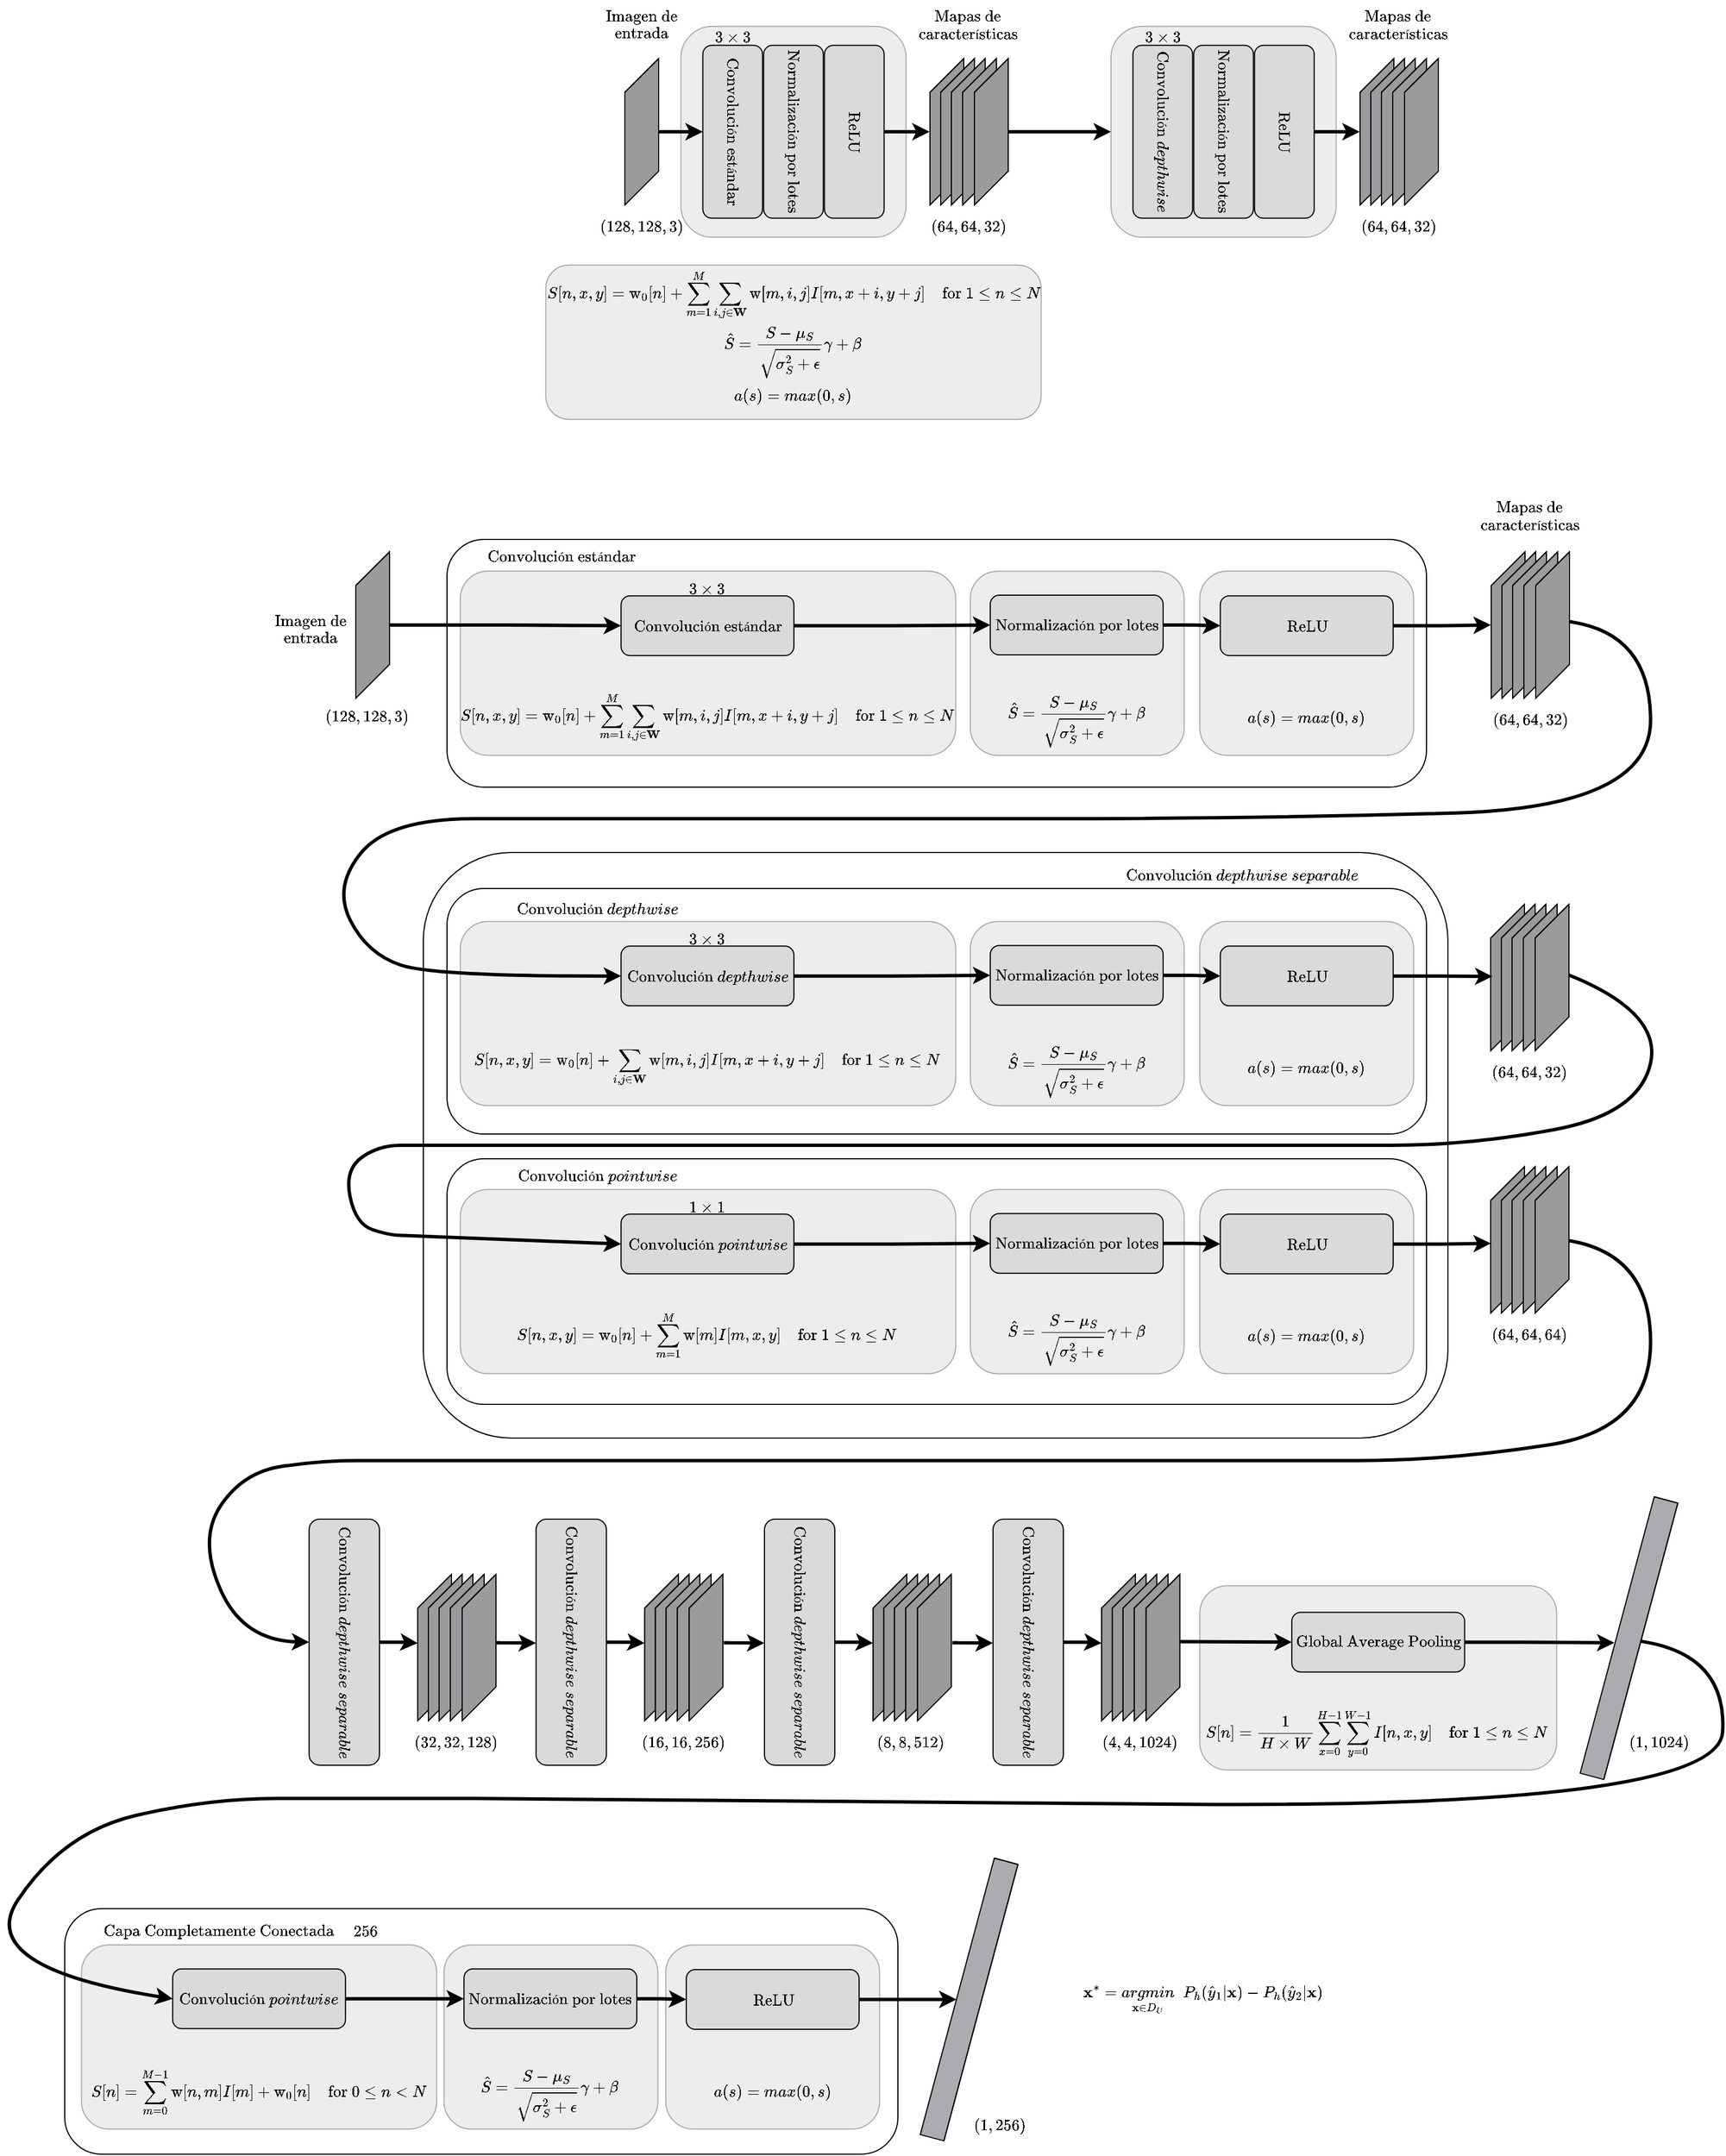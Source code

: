 <mxfile version="24.7.16">
  <diagram name="Page-1" id="cc8wFc7xVqvPqlm56SUc">
    <mxGraphModel dx="2223" dy="775" grid="1" gridSize="10" guides="1" tooltips="1" connect="1" arrows="1" fold="1" page="1" pageScale="1" pageWidth="75" pageHeight="85" background="#ffffff" math="1" shadow="0">
      <root>
        <mxCell id="0" />
        <mxCell id="1" parent="0" />
        <mxCell id="Sv2Zs1Rwxi55iTmSWH8l-7" value="" style="rounded=1;whiteSpace=wrap;html=1;strokeWidth=1;" vertex="1" parent="1">
          <mxGeometry x="-928.5" y="1607.83" width="740" height="218" as="geometry" />
        </mxCell>
        <mxCell id="Sv2Zs1Rwxi55iTmSWH8l-8" value="" style="rounded=1;whiteSpace=wrap;html=1;fillColor=#ededee;rotation=90;strokeColor=#aaacaf;" vertex="1" parent="1">
          <mxGeometry x="-381.5" y="1626.88" width="163.58" height="189.95" as="geometry" />
        </mxCell>
        <mxCell id="WhLpJ12nIqiyyKHeTVtx-1" value="$$p_k = \frac{e^{c_k}}{\sum_k e^{c_k}}$$" style="text;html=1;align=center;verticalAlign=middle;whiteSpace=wrap;rounded=0;" parent="1" vertex="1">
          <mxGeometry x="-512.46" y="1724.82" width="87.62" height="47" as="geometry" />
        </mxCell>
        <mxCell id="WhLpJ12nIqiyyKHeTVtx-2" value="$$\textbf{x}^* = \underset{\textbf{x} \in D_U}{argmin} \hspace{2mm} P_h(\hat{y}_1|\textbf{x}) - P_h(\hat{y}_2|\textbf{x})$$" style="text;html=1;align=center;verticalAlign=middle;whiteSpace=wrap;rounded=0;" parent="1" vertex="1">
          <mxGeometry x="-23.0" y="1668.09" width="210" height="40" as="geometry" />
        </mxCell>
        <mxCell id="Sv2Zs1Rwxi55iTmSWH8l-9" value="" style="rounded=1;whiteSpace=wrap;html=1;fillColor=#ededee;rotation=90;strokeColor=#aaacaf;" vertex="1" parent="1">
          <mxGeometry x="-578.46" y="1626.89" width="163.58" height="189.95" as="geometry" />
        </mxCell>
        <mxCell id="Sv2Zs1Rwxi55iTmSWH8l-10" value="" style="rounded=1;whiteSpace=wrap;html=1;fillColor=#ededee;rotation=90;strokeColor=#aaacaf;" vertex="1" parent="1">
          <mxGeometry x="-837.68" y="1564.09" width="163.58" height="315.52" as="geometry" />
        </mxCell>
        <mxCell id="Sv2Zs1Rwxi55iTmSWH8l-11" style="edgeStyle=orthogonalEdgeStyle;rounded=0;orthogonalLoop=1;jettySize=auto;html=1;entryX=0;entryY=0.5;entryDx=0;entryDy=0;strokeWidth=3;" edge="1" parent="1" source="Sv2Zs1Rwxi55iTmSWH8l-12" target="Sv2Zs1Rwxi55iTmSWH8l-14">
          <mxGeometry relative="1" as="geometry" />
        </mxCell>
        <mxCell id="Sv2Zs1Rwxi55iTmSWH8l-12" value="$$\text{Convolución } \textit{pointwise}$$" style="rounded=1;whiteSpace=wrap;html=1;fillColor=#D9DADB;flipV=0;flipH=0;direction=east;strokeColor=default;rotation=0;" vertex="1" parent="1">
          <mxGeometry x="-832.64" y="1661.41" width="153.5" height="53" as="geometry" />
        </mxCell>
        <mxCell id="Sv2Zs1Rwxi55iTmSWH8l-13" style="edgeStyle=orthogonalEdgeStyle;rounded=0;orthogonalLoop=1;jettySize=auto;html=1;entryX=0;entryY=0.5;entryDx=0;entryDy=0;strokeWidth=3;" edge="1" parent="1" source="Sv2Zs1Rwxi55iTmSWH8l-14" target="Sv2Zs1Rwxi55iTmSWH8l-15">
          <mxGeometry relative="1" as="geometry" />
        </mxCell>
        <mxCell id="Sv2Zs1Rwxi55iTmSWH8l-14" value="$$\text{Normalización por lotes}$$" style="rounded=1;whiteSpace=wrap;html=1;fillColor=#D9DADB;flipV=0;flipH=0;direction=east;strokeColor=default;rotation=0;" vertex="1" parent="1">
          <mxGeometry x="-573.9" y="1661.4" width="153.5" height="53" as="geometry" />
        </mxCell>
        <mxCell id="Sv2Zs1Rwxi55iTmSWH8l-22" value="" style="edgeStyle=orthogonalEdgeStyle;rounded=0;orthogonalLoop=1;jettySize=auto;html=1;strokeWidth=3;" edge="1" parent="1" source="Sv2Zs1Rwxi55iTmSWH8l-15" target="Sv2Zs1Rwxi55iTmSWH8l-21">
          <mxGeometry relative="1" as="geometry" />
        </mxCell>
        <mxCell id="Sv2Zs1Rwxi55iTmSWH8l-15" value="$$\text{ReLU}$$" style="rounded=1;whiteSpace=wrap;html=1;fillColor=#D9DADB;flipV=0;flipH=0;direction=east;strokeColor=default;rotation=0;" vertex="1" parent="1">
          <mxGeometry x="-376.46" y="1662.02" width="153.5" height="53" as="geometry" />
        </mxCell>
        <mxCell id="Sv2Zs1Rwxi55iTmSWH8l-16" value="$$256$$" style="text;html=1;align=center;verticalAlign=middle;whiteSpace=wrap;rounded=0;" vertex="1" parent="1">
          <mxGeometry x="-691.12" y="1612.84" width="60" height="30" as="geometry" />
        </mxCell>
        <mxCell id="Sv2Zs1Rwxi55iTmSWH8l-17" value="$$S[n] = \sum_{m =0}^{M-1} &lt;br&gt;\text{w}[n,m]I[m] + \text{w}_0[n]&amp;nbsp; \hspace{4mm} \text{for } 0\leq n \lt N$$" style="text;html=1;align=center;verticalAlign=middle;whiteSpace=wrap;rounded=0;" vertex="1" parent="1">
          <mxGeometry x="-986" y="1755.88" width="460" height="30" as="geometry" />
        </mxCell>
        <mxCell id="Sv2Zs1Rwxi55iTmSWH8l-18" value="$$\hat{S} = \frac{S - \mu_S}{\sqrt{\sigma_S^2 + \epsilon}}\gamma + \beta$$" style="text;html=1;align=center;verticalAlign=middle;whiteSpace=wrap;rounded=0;" vertex="1" parent="1">
          <mxGeometry x="-551.53" y="1757.9" width="108.75" height="30" as="geometry" />
        </mxCell>
        <mxCell id="Sv2Zs1Rwxi55iTmSWH8l-19" value="$$a(s) = max(0, s)$$" style="text;html=1;align=center;verticalAlign=middle;whiteSpace=wrap;rounded=0;" vertex="1" parent="1">
          <mxGeometry x="-355.33" y="1755.89" width="111.25" height="30" as="geometry" />
        </mxCell>
        <mxCell id="Sv2Zs1Rwxi55iTmSWH8l-20" value="$$\text{Capa Completamente Conectada}$$" style="text;html=1;align=center;verticalAlign=middle;whiteSpace=wrap;rounded=0;" vertex="1" parent="1">
          <mxGeometry x="-900.12" y="1612.84" width="217" height="30" as="geometry" />
        </mxCell>
        <mxCell id="luJMtOE04kHxp6duVjSI-222" value="" style="rounded=1;whiteSpace=wrap;html=1;strokeWidth=1;" parent="1" vertex="1">
          <mxGeometry x="-610" y="670" width="910" height="520" as="geometry" />
        </mxCell>
        <mxCell id="luJMtOE04kHxp6duVjSI-218" value="" style="rounded=1;whiteSpace=wrap;html=1;strokeWidth=1;" parent="1" vertex="1">
          <mxGeometry x="-589" y="942" width="870" height="218" as="geometry" />
        </mxCell>
        <mxCell id="luJMtOE04kHxp6duVjSI-210" value="" style="rounded=1;whiteSpace=wrap;html=1;strokeWidth=1;" parent="1" vertex="1">
          <mxGeometry x="-589" y="702" width="870" height="218" as="geometry" />
        </mxCell>
        <mxCell id="luJMtOE04kHxp6duVjSI-182" value="" style="rounded=1;whiteSpace=wrap;html=1;strokeWidth=1;" parent="1" vertex="1">
          <mxGeometry x="-589" y="391.96" width="870" height="220" as="geometry" />
        </mxCell>
        <mxCell id="luJMtOE04kHxp6duVjSI-184" value="" style="rounded=1;whiteSpace=wrap;html=1;fillColor=#ededee;rotation=90;strokeColor=#aaacaf;" parent="1" vertex="1">
          <mxGeometry x="92.82" y="406.99" width="163.58" height="189.95" as="geometry" />
        </mxCell>
        <mxCell id="luJMtOE04kHxp6duVjSI-183" value="" style="rounded=1;whiteSpace=wrap;html=1;fillColor=#ededee;rotation=90;strokeColor=#aaacaf;" parent="1" vertex="1">
          <mxGeometry x="-111" y="407.02" width="163.58" height="189.95" as="geometry" />
        </mxCell>
        <mxCell id="luJMtOE04kHxp6duVjSI-121" value="" style="rounded=1;whiteSpace=wrap;html=1;fillColor=#ededee;rotation=90;strokeColor=#aaacaf;" parent="1" vertex="1">
          <mxGeometry x="-438.95" y="281.96" width="163.58" height="440" as="geometry" />
        </mxCell>
        <mxCell id="luJMtOE04kHxp6duVjSI-82" value="" style="rounded=1;whiteSpace=wrap;html=1;fillColor=#ededee;rotation=90;strokeColor=#aaacaf;" parent="1" vertex="1">
          <mxGeometry x="-349.78" y="-3.13" width="137.05" height="440" as="geometry" />
        </mxCell>
        <mxCell id="luJMtOE04kHxp6duVjSI-55" value="" style="rounded=1;whiteSpace=wrap;html=1;fillColor=#ededee;rotation=90;strokeColor=#aaacaf;" parent="1" vertex="1">
          <mxGeometry x="-374.93" y="-70" width="187.37" height="200" as="geometry" />
        </mxCell>
        <mxCell id="luJMtOE04kHxp6duVjSI-15" value="" style="edgeStyle=orthogonalEdgeStyle;rounded=0;orthogonalLoop=1;jettySize=auto;html=1;strokeWidth=3;" parent="1" source="luJMtOE04kHxp6duVjSI-3" target="luJMtOE04kHxp6duVjSI-8" edge="1">
          <mxGeometry relative="1" as="geometry" />
        </mxCell>
        <mxCell id="luJMtOE04kHxp6duVjSI-3" value="" style="shape=cube;whiteSpace=wrap;html=1;boundedLbl=1;backgroundOutline=1;darkOpacity=0.05;darkOpacity2=0.1;size=30;flipH=1;fillColor=#AAACAF;" parent="1" vertex="1">
          <mxGeometry x="-431" y="-35" width="30" height="130" as="geometry" />
        </mxCell>
        <mxCell id="luJMtOE04kHxp6duVjSI-8" value="$$\text{Convolución estándar}$$" style="rounded=1;whiteSpace=wrap;html=1;fillColor=#D9DADB;flipV=0;flipH=0;direction=east;strokeColor=default;rotation=90;" parent="1" vertex="1">
          <mxGeometry x="-412" y="3.5" width="153.5" height="53" as="geometry" />
        </mxCell>
        <mxCell id="luJMtOE04kHxp6duVjSI-9" value="&lt;div&gt;$$\text{Imagen de}$$&lt;/div&gt;" style="text;html=1;align=center;verticalAlign=middle;whiteSpace=wrap;rounded=0;" parent="1" vertex="1">
          <mxGeometry x="-446" y="-87" width="60" height="30" as="geometry" />
        </mxCell>
        <mxCell id="luJMtOE04kHxp6duVjSI-10" value="&lt;div&gt;$$\text{entrada}$$&lt;/div&gt;" style="text;html=1;align=center;verticalAlign=middle;whiteSpace=wrap;rounded=0;" parent="1" vertex="1">
          <mxGeometry x="-446" y="-72" width="60" height="30" as="geometry" />
        </mxCell>
        <mxCell id="luJMtOE04kHxp6duVjSI-11" value="$$\text{Normalización por lotes}$$" style="rounded=1;whiteSpace=wrap;html=1;fillColor=#D9DADB;flipV=0;flipH=0;direction=east;strokeColor=default;rotation=90;" parent="1" vertex="1">
          <mxGeometry x="-358" y="3.5" width="153.5" height="53" as="geometry" />
        </mxCell>
        <mxCell id="luJMtOE04kHxp6duVjSI-12" value="$$\text{ReLU}$$" style="rounded=1;whiteSpace=wrap;html=1;fillColor=#D9DADB;flipV=0;flipH=0;direction=east;strokeColor=default;rotation=90;" parent="1" vertex="1">
          <mxGeometry x="-304" y="3.5" width="153.5" height="53" as="geometry" />
        </mxCell>
        <mxCell id="luJMtOE04kHxp6duVjSI-13" value="$$S[n,x,y] = \text{w}_0[n] + \sum_{m = 1}^M \sum_{i,j \in \textbf{W}} &lt;br/&gt;\text{w}[m,i,j]I[m,x+i,y+j] \hspace{4mm} \text{for } 1\leq n \leq N$$" style="text;html=1;align=center;verticalAlign=middle;whiteSpace=wrap;rounded=0;" parent="1" vertex="1">
          <mxGeometry x="-511.25" y="160" width="460" height="30" as="geometry" />
        </mxCell>
        <mxCell id="luJMtOE04kHxp6duVjSI-24" value="" style="shape=cube;whiteSpace=wrap;html=1;boundedLbl=1;backgroundOutline=1;darkOpacity=0.05;darkOpacity2=0.1;size=30;flipH=1;fillColor=#AAACAF;" parent="1" vertex="1">
          <mxGeometry x="-160" y="-35" width="30" height="130" as="geometry" />
        </mxCell>
        <mxCell id="luJMtOE04kHxp6duVjSI-29" style="edgeStyle=orthogonalEdgeStyle;rounded=0;orthogonalLoop=1;jettySize=auto;html=1;entryX=1.011;entryY=0.5;entryDx=0;entryDy=0;entryPerimeter=0;strokeWidth=3;" parent="1" source="luJMtOE04kHxp6duVjSI-12" target="luJMtOE04kHxp6duVjSI-24" edge="1">
          <mxGeometry relative="1" as="geometry" />
        </mxCell>
        <mxCell id="luJMtOE04kHxp6duVjSI-32" value="&lt;div&gt;$$\text{Mapas de}$$&lt;/div&gt;" style="text;html=1;align=center;verticalAlign=middle;whiteSpace=wrap;rounded=0;" parent="1" vertex="1">
          <mxGeometry x="-156" y="-87" width="60" height="30" as="geometry" />
        </mxCell>
        <mxCell id="luJMtOE04kHxp6duVjSI-33" value="&lt;div&gt;$$\text{características}$$&lt;/div&gt;" style="text;html=1;align=center;verticalAlign=middle;whiteSpace=wrap;rounded=0;" parent="1" vertex="1">
          <mxGeometry x="-156" y="-72" width="60" height="30" as="geometry" />
        </mxCell>
        <mxCell id="luJMtOE04kHxp6duVjSI-34" value="$$(128,128,3)$$" style="text;html=1;align=center;verticalAlign=middle;whiteSpace=wrap;rounded=0;" parent="1" vertex="1">
          <mxGeometry x="-446" y="100" width="60" height="30" as="geometry" />
        </mxCell>
        <mxCell id="luJMtOE04kHxp6duVjSI-35" value="$$(64,64,32)$$" style="text;html=1;align=center;verticalAlign=middle;whiteSpace=wrap;rounded=0;" parent="1" vertex="1">
          <mxGeometry x="-156" y="100" width="60" height="30" as="geometry" />
        </mxCell>
        <mxCell id="luJMtOE04kHxp6duVjSI-56" value="$$3 \times 3$$" style="text;html=1;align=center;verticalAlign=middle;whiteSpace=wrap;rounded=0;" parent="1" vertex="1">
          <mxGeometry x="-365.25" y="-69" width="60" height="30" as="geometry" />
        </mxCell>
        <mxCell id="luJMtOE04kHxp6duVjSI-61" value="" style="shape=cube;whiteSpace=wrap;html=1;boundedLbl=1;backgroundOutline=1;darkOpacity=0.05;darkOpacity2=0.1;size=30;flipH=1;fillColor=#AAACAF;" parent="1" vertex="1">
          <mxGeometry x="-150.5" y="-35" width="30" height="130" as="geometry" />
        </mxCell>
        <mxCell id="luJMtOE04kHxp6duVjSI-62" value="" style="shape=cube;whiteSpace=wrap;html=1;boundedLbl=1;backgroundOutline=1;darkOpacity=0.05;darkOpacity2=0.1;size=30;flipH=1;fillColor=#AAACAF;" parent="1" vertex="1">
          <mxGeometry x="-141" y="-35" width="30" height="130" as="geometry" />
        </mxCell>
        <mxCell id="luJMtOE04kHxp6duVjSI-63" value="" style="shape=cube;whiteSpace=wrap;html=1;boundedLbl=1;backgroundOutline=1;darkOpacity=0.05;darkOpacity2=0.1;size=30;flipH=1;fillColor=#AAACAF;" parent="1" vertex="1">
          <mxGeometry x="-131" y="-35" width="30" height="130" as="geometry" />
        </mxCell>
        <mxCell id="luJMtOE04kHxp6duVjSI-81" style="edgeStyle=orthogonalEdgeStyle;rounded=0;orthogonalLoop=1;jettySize=auto;html=1;entryX=0.5;entryY=1;entryDx=0;entryDy=0;strokeWidth=3;" parent="1" source="luJMtOE04kHxp6duVjSI-64" target="luJMtOE04kHxp6duVjSI-67" edge="1">
          <mxGeometry relative="1" as="geometry" />
        </mxCell>
        <mxCell id="luJMtOE04kHxp6duVjSI-64" value="" style="shape=cube;whiteSpace=wrap;html=1;boundedLbl=1;backgroundOutline=1;darkOpacity=0.05;darkOpacity2=0.1;size=30;flipH=1;fillColor=#AAACAF;" parent="1" vertex="1">
          <mxGeometry x="-120.5" y="-35" width="30" height="130" as="geometry" />
        </mxCell>
        <mxCell id="luJMtOE04kHxp6duVjSI-65" value="$$a(s) = max(0, s)$$" style="text;html=1;align=center;verticalAlign=middle;whiteSpace=wrap;rounded=0;" parent="1" vertex="1">
          <mxGeometry x="-336.87" y="250" width="111.25" height="30" as="geometry" />
        </mxCell>
        <mxCell id="luJMtOE04kHxp6duVjSI-66" value="$$\hat{S} = \frac{S - \mu_S}{\sqrt{\sigma_S^2 + \epsilon}}\gamma + \beta$$" style="text;html=1;align=center;verticalAlign=middle;whiteSpace=wrap;rounded=0;" parent="1" vertex="1">
          <mxGeometry x="-335.62" y="210" width="108.75" height="30" as="geometry" />
        </mxCell>
        <mxCell id="luJMtOE04kHxp6duVjSI-67" value="" style="rounded=1;whiteSpace=wrap;html=1;fillColor=#ededee;rotation=90;strokeColor=#aaacaf;" parent="1" vertex="1">
          <mxGeometry x="7.07" y="-70" width="187.37" height="200" as="geometry" />
        </mxCell>
        <mxCell id="luJMtOE04kHxp6duVjSI-68" value="$$\text{Convolución } \textit{depthwise}$$" style="rounded=1;whiteSpace=wrap;html=1;fillColor=#D9DADB;flipV=0;flipH=0;direction=east;strokeColor=default;rotation=90;" parent="1" vertex="1">
          <mxGeometry x="-30" y="3.5" width="153.5" height="53" as="geometry" />
        </mxCell>
        <mxCell id="luJMtOE04kHxp6duVjSI-69" value="$$\text{Normalización por lotes}$$" style="rounded=1;whiteSpace=wrap;html=1;fillColor=#D9DADB;flipV=0;flipH=0;direction=east;strokeColor=default;rotation=90;" parent="1" vertex="1">
          <mxGeometry x="24" y="3.5" width="153.5" height="53" as="geometry" />
        </mxCell>
        <mxCell id="luJMtOE04kHxp6duVjSI-70" value="$$\text{ReLU}$$" style="rounded=1;whiteSpace=wrap;html=1;fillColor=#D9DADB;flipV=0;flipH=0;direction=east;strokeColor=default;rotation=90;" parent="1" vertex="1">
          <mxGeometry x="78" y="3.5" width="153.5" height="53" as="geometry" />
        </mxCell>
        <mxCell id="luJMtOE04kHxp6duVjSI-71" value="" style="shape=cube;whiteSpace=wrap;html=1;boundedLbl=1;backgroundOutline=1;darkOpacity=0.05;darkOpacity2=0.1;size=30;flipH=1;fillColor=#AAACAF;" parent="1" vertex="1">
          <mxGeometry x="222" y="-35" width="30" height="130" as="geometry" />
        </mxCell>
        <mxCell id="luJMtOE04kHxp6duVjSI-72" style="edgeStyle=orthogonalEdgeStyle;rounded=0;orthogonalLoop=1;jettySize=auto;html=1;entryX=1.011;entryY=0.5;entryDx=0;entryDy=0;entryPerimeter=0;strokeWidth=3;" parent="1" source="luJMtOE04kHxp6duVjSI-70" target="luJMtOE04kHxp6duVjSI-71" edge="1">
          <mxGeometry relative="1" as="geometry" />
        </mxCell>
        <mxCell id="luJMtOE04kHxp6duVjSI-73" value="&lt;div&gt;$$\text{Mapas de}$$&lt;/div&gt;" style="text;html=1;align=center;verticalAlign=middle;whiteSpace=wrap;rounded=0;" parent="1" vertex="1">
          <mxGeometry x="226" y="-87" width="60" height="30" as="geometry" />
        </mxCell>
        <mxCell id="luJMtOE04kHxp6duVjSI-74" value="&lt;div&gt;$$\text{características}$$&lt;/div&gt;" style="text;html=1;align=center;verticalAlign=middle;whiteSpace=wrap;rounded=0;" parent="1" vertex="1">
          <mxGeometry x="226" y="-72" width="60" height="30" as="geometry" />
        </mxCell>
        <mxCell id="luJMtOE04kHxp6duVjSI-75" value="$$(64,64,32)$$" style="text;html=1;align=center;verticalAlign=middle;whiteSpace=wrap;rounded=0;" parent="1" vertex="1">
          <mxGeometry x="226" y="100" width="60" height="30" as="geometry" />
        </mxCell>
        <mxCell id="luJMtOE04kHxp6duVjSI-76" value="$$3 \times 3$$" style="text;html=1;align=center;verticalAlign=middle;whiteSpace=wrap;rounded=0;" parent="1" vertex="1">
          <mxGeometry x="16.75" y="-69" width="60" height="30" as="geometry" />
        </mxCell>
        <mxCell id="luJMtOE04kHxp6duVjSI-77" value="" style="shape=cube;whiteSpace=wrap;html=1;boundedLbl=1;backgroundOutline=1;darkOpacity=0.05;darkOpacity2=0.1;size=30;flipH=1;fillColor=#AAACAF;" parent="1" vertex="1">
          <mxGeometry x="231.5" y="-35" width="30" height="130" as="geometry" />
        </mxCell>
        <mxCell id="luJMtOE04kHxp6duVjSI-78" value="" style="shape=cube;whiteSpace=wrap;html=1;boundedLbl=1;backgroundOutline=1;darkOpacity=0.05;darkOpacity2=0.1;size=30;flipH=1;fillColor=#AAACAF;" parent="1" vertex="1">
          <mxGeometry x="241" y="-35" width="30" height="130" as="geometry" />
        </mxCell>
        <mxCell id="luJMtOE04kHxp6duVjSI-79" value="" style="shape=cube;whiteSpace=wrap;html=1;boundedLbl=1;backgroundOutline=1;darkOpacity=0.05;darkOpacity2=0.1;size=30;flipH=1;fillColor=#AAACAF;" parent="1" vertex="1">
          <mxGeometry x="251" y="-35" width="30" height="130" as="geometry" />
        </mxCell>
        <mxCell id="luJMtOE04kHxp6duVjSI-80" value="" style="shape=cube;whiteSpace=wrap;html=1;boundedLbl=1;backgroundOutline=1;darkOpacity=0.05;darkOpacity2=0.1;size=30;flipH=1;fillColor=#AAACAF;" parent="1" vertex="1">
          <mxGeometry x="261.5" y="-35" width="30" height="130" as="geometry" />
        </mxCell>
        <mxCell id="luJMtOE04kHxp6duVjSI-86" value="" style="edgeStyle=orthogonalEdgeStyle;rounded=0;orthogonalLoop=1;jettySize=auto;html=1;strokeWidth=3;" parent="1" source="luJMtOE04kHxp6duVjSI-87" target="luJMtOE04kHxp6duVjSI-88" edge="1">
          <mxGeometry relative="1" as="geometry" />
        </mxCell>
        <mxCell id="luJMtOE04kHxp6duVjSI-87" value="" style="shape=cube;whiteSpace=wrap;html=1;boundedLbl=1;backgroundOutline=1;darkOpacity=0.05;darkOpacity2=0.1;size=30;flipH=1;fillColor=#AAACAF;" parent="1" vertex="1">
          <mxGeometry x="-670" y="403" width="30" height="130" as="geometry" />
        </mxCell>
        <mxCell id="luJMtOE04kHxp6duVjSI-123" style="edgeStyle=orthogonalEdgeStyle;rounded=0;orthogonalLoop=1;jettySize=auto;html=1;entryX=0;entryY=0.5;entryDx=0;entryDy=0;strokeWidth=3;" parent="1" source="luJMtOE04kHxp6duVjSI-88" target="luJMtOE04kHxp6duVjSI-91" edge="1">
          <mxGeometry relative="1" as="geometry" />
        </mxCell>
        <mxCell id="luJMtOE04kHxp6duVjSI-88" value="$$\text{Convolución estándar}$$" style="rounded=1;whiteSpace=wrap;html=1;fillColor=#D9DADB;flipV=0;flipH=0;direction=east;strokeColor=default;rotation=0;" parent="1" vertex="1">
          <mxGeometry x="-434.37" y="442.13" width="153.5" height="53" as="geometry" />
        </mxCell>
        <mxCell id="luJMtOE04kHxp6duVjSI-89" value="&lt;div&gt;$$\text{Imagen de}$$&lt;/div&gt;" style="text;html=1;align=center;verticalAlign=middle;whiteSpace=wrap;rounded=0;" parent="1" vertex="1">
          <mxGeometry x="-740" y="449.5" width="60" height="30" as="geometry" />
        </mxCell>
        <mxCell id="luJMtOE04kHxp6duVjSI-90" value="&lt;div&gt;$$\text{entrada}$$&lt;/div&gt;" style="text;html=1;align=center;verticalAlign=middle;whiteSpace=wrap;rounded=0;" parent="1" vertex="1">
          <mxGeometry x="-740" y="464.5" width="60" height="30" as="geometry" />
        </mxCell>
        <mxCell id="luJMtOE04kHxp6duVjSI-124" style="edgeStyle=orthogonalEdgeStyle;rounded=0;orthogonalLoop=1;jettySize=auto;html=1;entryX=0;entryY=0.5;entryDx=0;entryDy=0;strokeWidth=3;" parent="1" source="luJMtOE04kHxp6duVjSI-91" target="luJMtOE04kHxp6duVjSI-92" edge="1">
          <mxGeometry relative="1" as="geometry" />
        </mxCell>
        <mxCell id="luJMtOE04kHxp6duVjSI-91" value="$$\text{Normalización por lotes}$$" style="rounded=1;whiteSpace=wrap;html=1;fillColor=#D9DADB;flipV=0;flipH=0;direction=east;strokeColor=default;rotation=0;" parent="1" vertex="1">
          <mxGeometry x="-106.44" y="441.53" width="153.5" height="53" as="geometry" />
        </mxCell>
        <mxCell id="luJMtOE04kHxp6duVjSI-92" value="$$\text{ReLU}$$" style="rounded=1;whiteSpace=wrap;html=1;fillColor=#D9DADB;flipV=0;flipH=0;direction=east;strokeColor=default;rotation=0;" parent="1" vertex="1">
          <mxGeometry x="97.86" y="442.13" width="153.5" height="53" as="geometry" />
        </mxCell>
        <mxCell id="luJMtOE04kHxp6duVjSI-94" style="edgeStyle=orthogonalEdgeStyle;rounded=0;orthogonalLoop=1;jettySize=auto;html=1;entryX=1.011;entryY=0.5;entryDx=0;entryDy=0;entryPerimeter=0;strokeWidth=3;" parent="1" source="luJMtOE04kHxp6duVjSI-92" target="luJMtOE04kHxp6duVjSI-93" edge="1">
          <mxGeometry relative="1" as="geometry" />
        </mxCell>
        <mxCell id="luJMtOE04kHxp6duVjSI-95" value="&lt;div&gt;$$\text{Mapas de}$$&lt;/div&gt;" style="text;html=1;align=center;verticalAlign=middle;whiteSpace=wrap;rounded=0;" parent="1" vertex="1">
          <mxGeometry x="342.5" y="349" width="60" height="30" as="geometry" />
        </mxCell>
        <mxCell id="luJMtOE04kHxp6duVjSI-96" value="&lt;div&gt;$$\text{características}$$&lt;/div&gt;" style="text;html=1;align=center;verticalAlign=middle;whiteSpace=wrap;rounded=0;" parent="1" vertex="1">
          <mxGeometry x="342.5" y="364" width="60" height="30" as="geometry" />
        </mxCell>
        <mxCell id="luJMtOE04kHxp6duVjSI-97" value="$$(128,128,3)$$" style="text;html=1;align=center;verticalAlign=middle;whiteSpace=wrap;rounded=0;" parent="1" vertex="1">
          <mxGeometry x="-690" y="535.2" width="60" height="30" as="geometry" />
        </mxCell>
        <mxCell id="luJMtOE04kHxp6duVjSI-98" value="$$(64,64,32)$$" style="text;html=1;align=center;verticalAlign=middle;whiteSpace=wrap;rounded=0;" parent="1" vertex="1">
          <mxGeometry x="342.5" y="538" width="60" height="30" as="geometry" />
        </mxCell>
        <mxCell id="luJMtOE04kHxp6duVjSI-99" value="$$3 \times 3$$" style="text;html=1;align=center;verticalAlign=middle;whiteSpace=wrap;rounded=0;" parent="1" vertex="1">
          <mxGeometry x="-387.62" y="420.63" width="60" height="30" as="geometry" />
        </mxCell>
        <mxCell id="luJMtOE04kHxp6duVjSI-122" value="$$S[n,x,y] = \text{w}_0[n] + \sum_{m = 1}^M \sum_{i,j \in \textbf{W}} &lt;br/&gt;\text{w}[m,i,j]I[m,x+i,y+j] \hspace{4mm} \text{for } 1\leq n \leq N$$" style="text;html=1;align=center;verticalAlign=middle;whiteSpace=wrap;rounded=0;" parent="1" vertex="1">
          <mxGeometry x="-587.62" y="535.2" width="460" height="30" as="geometry" />
        </mxCell>
        <mxCell id="luJMtOE04kHxp6duVjSI-126" value="$$\hat{S} = \frac{S - \mu_S}{\sqrt{\sigma_S^2 + \epsilon}}\gamma + \beta$$" style="text;html=1;align=center;verticalAlign=middle;whiteSpace=wrap;rounded=0;" parent="1" vertex="1">
          <mxGeometry x="-84.07" y="538.03" width="108.75" height="30" as="geometry" />
        </mxCell>
        <mxCell id="luJMtOE04kHxp6duVjSI-128" value="$$a(s) = max(0, s)$$" style="text;html=1;align=center;verticalAlign=middle;whiteSpace=wrap;rounded=0;" parent="1" vertex="1">
          <mxGeometry x="118.99" y="536" width="111.25" height="30" as="geometry" />
        </mxCell>
        <mxCell id="luJMtOE04kHxp6duVjSI-132" value="" style="group" parent="1" vertex="1" connectable="0">
          <mxGeometry x="338.5" y="403" width="69.5" height="130" as="geometry" />
        </mxCell>
        <mxCell id="luJMtOE04kHxp6duVjSI-93" value="" style="shape=cube;whiteSpace=wrap;html=1;boundedLbl=1;backgroundOutline=1;darkOpacity=0.05;darkOpacity2=0.1;size=30;flipH=1;fillColor=#AAACAF;" parent="luJMtOE04kHxp6duVjSI-132" vertex="1">
          <mxGeometry width="30" height="130" as="geometry" />
        </mxCell>
        <mxCell id="luJMtOE04kHxp6duVjSI-100" value="" style="shape=cube;whiteSpace=wrap;html=1;boundedLbl=1;backgroundOutline=1;darkOpacity=0.05;darkOpacity2=0.1;size=30;flipH=1;fillColor=#AAACAF;" parent="luJMtOE04kHxp6duVjSI-132" vertex="1">
          <mxGeometry x="9.5" width="30" height="130" as="geometry" />
        </mxCell>
        <mxCell id="luJMtOE04kHxp6duVjSI-101" value="" style="shape=cube;whiteSpace=wrap;html=1;boundedLbl=1;backgroundOutline=1;darkOpacity=0.05;darkOpacity2=0.1;size=30;flipH=1;fillColor=#AAACAF;" parent="luJMtOE04kHxp6duVjSI-132" vertex="1">
          <mxGeometry x="19" width="30" height="130" as="geometry" />
        </mxCell>
        <mxCell id="luJMtOE04kHxp6duVjSI-102" value="" style="shape=cube;whiteSpace=wrap;html=1;boundedLbl=1;backgroundOutline=1;darkOpacity=0.05;darkOpacity2=0.1;size=30;flipH=1;fillColor=#AAACAF;" parent="luJMtOE04kHxp6duVjSI-132" vertex="1">
          <mxGeometry x="29" width="30" height="130" as="geometry" />
        </mxCell>
        <mxCell id="luJMtOE04kHxp6duVjSI-104" value="" style="shape=cube;whiteSpace=wrap;html=1;boundedLbl=1;backgroundOutline=1;darkOpacity=0.05;darkOpacity2=0.1;size=30;flipH=1;fillColor=#AAACAF;" parent="luJMtOE04kHxp6duVjSI-132" vertex="1">
          <mxGeometry x="39.5" width="30" height="130" as="geometry" />
        </mxCell>
        <mxCell id="luJMtOE04kHxp6duVjSI-138" style="edgeStyle=orthogonalEdgeStyle;rounded=0;orthogonalLoop=1;jettySize=auto;html=1;entryX=0;entryY=0.5;entryDx=0;entryDy=0;strokeWidth=3;" parent="1" edge="1">
          <mxGeometry relative="1" as="geometry">
            <mxPoint x="97.86" y="737.0" as="targetPoint" />
          </mxGeometry>
        </mxCell>
        <mxCell id="luJMtOE04kHxp6duVjSI-148" value="$$(64,64,32)$$" style="text;html=1;align=center;verticalAlign=middle;whiteSpace=wrap;rounded=0;" parent="1" vertex="1">
          <mxGeometry x="342" y="851" width="60" height="30" as="geometry" />
        </mxCell>
        <mxCell id="luJMtOE04kHxp6duVjSI-149" value="" style="group" parent="1" vertex="1" connectable="0">
          <mxGeometry x="338" y="716" width="69.5" height="130" as="geometry" />
        </mxCell>
        <mxCell id="luJMtOE04kHxp6duVjSI-150" value="" style="shape=cube;whiteSpace=wrap;html=1;boundedLbl=1;backgroundOutline=1;darkOpacity=0.05;darkOpacity2=0.1;size=30;flipH=1;fillColor=#AAACAF;" parent="luJMtOE04kHxp6duVjSI-149" vertex="1">
          <mxGeometry width="30" height="130" as="geometry" />
        </mxCell>
        <mxCell id="luJMtOE04kHxp6duVjSI-151" value="" style="shape=cube;whiteSpace=wrap;html=1;boundedLbl=1;backgroundOutline=1;darkOpacity=0.05;darkOpacity2=0.1;size=30;flipH=1;fillColor=#AAACAF;" parent="luJMtOE04kHxp6duVjSI-149" vertex="1">
          <mxGeometry x="9.5" width="30" height="130" as="geometry" />
        </mxCell>
        <mxCell id="luJMtOE04kHxp6duVjSI-152" value="" style="shape=cube;whiteSpace=wrap;html=1;boundedLbl=1;backgroundOutline=1;darkOpacity=0.05;darkOpacity2=0.1;size=30;flipH=1;fillColor=#AAACAF;" parent="luJMtOE04kHxp6duVjSI-149" vertex="1">
          <mxGeometry x="19" width="30" height="130" as="geometry" />
        </mxCell>
        <mxCell id="luJMtOE04kHxp6duVjSI-153" value="" style="shape=cube;whiteSpace=wrap;html=1;boundedLbl=1;backgroundOutline=1;darkOpacity=0.05;darkOpacity2=0.1;size=30;flipH=1;fillColor=#AAACAF;" parent="luJMtOE04kHxp6duVjSI-149" vertex="1">
          <mxGeometry x="29" width="30" height="130" as="geometry" />
        </mxCell>
        <mxCell id="luJMtOE04kHxp6duVjSI-154" value="" style="shape=cube;whiteSpace=wrap;html=1;boundedLbl=1;backgroundOutline=1;darkOpacity=0.05;darkOpacity2=0.1;size=30;flipH=1;fillColor=#AAACAF;" parent="luJMtOE04kHxp6duVjSI-149" vertex="1">
          <mxGeometry x="39.5" width="30" height="130" as="geometry" />
        </mxCell>
        <mxCell id="luJMtOE04kHxp6duVjSI-170" value="$$(64,64,64)$$" style="text;html=1;align=center;verticalAlign=middle;whiteSpace=wrap;rounded=0;" parent="1" vertex="1">
          <mxGeometry x="342" y="1084" width="60" height="30" as="geometry" />
        </mxCell>
        <mxCell id="luJMtOE04kHxp6duVjSI-171" value="" style="group" parent="1" vertex="1" connectable="0">
          <mxGeometry x="338" y="949" width="69.5" height="165" as="geometry" />
        </mxCell>
        <mxCell id="luJMtOE04kHxp6duVjSI-172" value="" style="shape=cube;whiteSpace=wrap;html=1;boundedLbl=1;backgroundOutline=1;darkOpacity=0.05;darkOpacity2=0.1;size=30;flipH=1;fillColor=#AAACAF;" parent="luJMtOE04kHxp6duVjSI-171" vertex="1">
          <mxGeometry width="30" height="130" as="geometry" />
        </mxCell>
        <mxCell id="luJMtOE04kHxp6duVjSI-173" value="" style="shape=cube;whiteSpace=wrap;html=1;boundedLbl=1;backgroundOutline=1;darkOpacity=0.05;darkOpacity2=0.1;size=30;flipH=1;fillColor=#AAACAF;" parent="luJMtOE04kHxp6duVjSI-171" vertex="1">
          <mxGeometry x="9.5" width="30" height="130" as="geometry" />
        </mxCell>
        <mxCell id="luJMtOE04kHxp6duVjSI-174" value="" style="shape=cube;whiteSpace=wrap;html=1;boundedLbl=1;backgroundOutline=1;darkOpacity=0.05;darkOpacity2=0.1;size=30;flipH=1;fillColor=#AAACAF;" parent="luJMtOE04kHxp6duVjSI-171" vertex="1">
          <mxGeometry x="19" width="30" height="130" as="geometry" />
        </mxCell>
        <mxCell id="luJMtOE04kHxp6duVjSI-175" value="" style="shape=cube;whiteSpace=wrap;html=1;boundedLbl=1;backgroundOutline=1;darkOpacity=0.05;darkOpacity2=0.1;size=30;flipH=1;fillColor=#AAACAF;" parent="luJMtOE04kHxp6duVjSI-171" vertex="1">
          <mxGeometry x="29" width="30" height="130" as="geometry" />
        </mxCell>
        <mxCell id="luJMtOE04kHxp6duVjSI-176" value="" style="shape=cube;whiteSpace=wrap;html=1;boundedLbl=1;backgroundOutline=1;darkOpacity=0.05;darkOpacity2=0.1;size=30;flipH=1;fillColor=#AAACAF;" parent="luJMtOE04kHxp6duVjSI-171" vertex="1">
          <mxGeometry x="39.5" width="30" height="130" as="geometry" />
        </mxCell>
        <mxCell id="luJMtOE04kHxp6duVjSI-185" value="$$\text{Convolución estándar}$$" style="text;html=1;align=center;verticalAlign=middle;whiteSpace=wrap;rounded=0;" parent="1" vertex="1">
          <mxGeometry x="-557" y="391.96" width="140" height="30" as="geometry" />
        </mxCell>
        <mxCell id="luJMtOE04kHxp6duVjSI-186" value="" style="rounded=1;whiteSpace=wrap;html=1;fillColor=#ededee;rotation=90;strokeColor=#aaacaf;" parent="1" vertex="1">
          <mxGeometry x="92.82" y="718.03" width="163.58" height="189.95" as="geometry" />
        </mxCell>
        <mxCell id="luJMtOE04kHxp6duVjSI-187" value="" style="rounded=1;whiteSpace=wrap;html=1;fillColor=#ededee;rotation=90;strokeColor=#aaacaf;" parent="1" vertex="1">
          <mxGeometry x="-111" y="718.06" width="163.58" height="189.95" as="geometry" />
        </mxCell>
        <mxCell id="luJMtOE04kHxp6duVjSI-188" value="" style="rounded=1;whiteSpace=wrap;html=1;fillColor=#ededee;rotation=90;strokeColor=#aaacaf;" parent="1" vertex="1">
          <mxGeometry x="-438.95" y="593" width="163.58" height="440" as="geometry" />
        </mxCell>
        <mxCell id="luJMtOE04kHxp6duVjSI-189" style="edgeStyle=orthogonalEdgeStyle;rounded=0;orthogonalLoop=1;jettySize=auto;html=1;entryX=0;entryY=0.5;entryDx=0;entryDy=0;strokeWidth=3;" parent="1" source="luJMtOE04kHxp6duVjSI-190" target="luJMtOE04kHxp6duVjSI-192" edge="1">
          <mxGeometry relative="1" as="geometry" />
        </mxCell>
        <mxCell id="luJMtOE04kHxp6duVjSI-190" value="$$\text{Convolución } \textit{depthwise}$$" style="rounded=1;whiteSpace=wrap;html=1;fillColor=#D9DADB;flipV=0;flipH=0;direction=east;strokeColor=default;rotation=0;" parent="1" vertex="1">
          <mxGeometry x="-434.37" y="753.17" width="153.5" height="53" as="geometry" />
        </mxCell>
        <mxCell id="luJMtOE04kHxp6duVjSI-191" style="edgeStyle=orthogonalEdgeStyle;rounded=0;orthogonalLoop=1;jettySize=auto;html=1;entryX=0;entryY=0.5;entryDx=0;entryDy=0;strokeWidth=3;" parent="1" source="luJMtOE04kHxp6duVjSI-192" target="luJMtOE04kHxp6duVjSI-193" edge="1">
          <mxGeometry relative="1" as="geometry" />
        </mxCell>
        <mxCell id="luJMtOE04kHxp6duVjSI-192" value="$$\text{Normalización por lotes}$$" style="rounded=1;whiteSpace=wrap;html=1;fillColor=#D9DADB;flipV=0;flipH=0;direction=east;strokeColor=default;rotation=0;" parent="1" vertex="1">
          <mxGeometry x="-106.44" y="752.57" width="153.5" height="53" as="geometry" />
        </mxCell>
        <mxCell id="luJMtOE04kHxp6duVjSI-193" value="$$\text{ReLU}$$" style="rounded=1;whiteSpace=wrap;html=1;fillColor=#D9DADB;flipV=0;flipH=0;direction=east;strokeColor=default;rotation=0;" parent="1" vertex="1">
          <mxGeometry x="97.86" y="753.17" width="153.5" height="53" as="geometry" />
        </mxCell>
        <mxCell id="luJMtOE04kHxp6duVjSI-194" value="$$3 \times 3$$" style="text;html=1;align=center;verticalAlign=middle;whiteSpace=wrap;rounded=0;" parent="1" vertex="1">
          <mxGeometry x="-387.62" y="731.67" width="60" height="30" as="geometry" />
        </mxCell>
        <mxCell id="luJMtOE04kHxp6duVjSI-195" value="$$S[n,x,y] = \text{w}_0[n] + \sum_{i,j \in \textbf{W}} &lt;br&gt;\text{w}[m,i,j]I[m,x+i,y+j] \hspace{4mm} \text{for } 1\leq n \leq N$$" style="text;html=1;align=center;verticalAlign=middle;whiteSpace=wrap;rounded=0;" parent="1" vertex="1">
          <mxGeometry x="-587.62" y="846.24" width="460" height="30" as="geometry" />
        </mxCell>
        <mxCell id="luJMtOE04kHxp6duVjSI-196" value="$$\hat{S} = \frac{S - \mu_S}{\sqrt{\sigma_S^2 + \epsilon}}\gamma + \beta$$" style="text;html=1;align=center;verticalAlign=middle;whiteSpace=wrap;rounded=0;" parent="1" vertex="1">
          <mxGeometry x="-84.07" y="849.07" width="108.75" height="30" as="geometry" />
        </mxCell>
        <mxCell id="luJMtOE04kHxp6duVjSI-197" value="$$a(s) = max(0, s)$$" style="text;html=1;align=center;verticalAlign=middle;whiteSpace=wrap;rounded=0;" parent="1" vertex="1">
          <mxGeometry x="118.99" y="847.04" width="111.25" height="30" as="geometry" />
        </mxCell>
        <mxCell id="luJMtOE04kHxp6duVjSI-198" value="" style="rounded=1;whiteSpace=wrap;html=1;fillColor=#ededee;rotation=90;strokeColor=#aaacaf;" parent="1" vertex="1">
          <mxGeometry x="92.82" y="956.03" width="163.58" height="189.95" as="geometry" />
        </mxCell>
        <mxCell id="luJMtOE04kHxp6duVjSI-199" value="" style="rounded=1;whiteSpace=wrap;html=1;fillColor=#ededee;rotation=90;strokeColor=#aaacaf;" parent="1" vertex="1">
          <mxGeometry x="-111" y="956.06" width="163.58" height="189.95" as="geometry" />
        </mxCell>
        <mxCell id="luJMtOE04kHxp6duVjSI-200" value="" style="rounded=1;whiteSpace=wrap;html=1;fillColor=#ededee;rotation=90;strokeColor=#aaacaf;" parent="1" vertex="1">
          <mxGeometry x="-438.95" y="831" width="163.58" height="440" as="geometry" />
        </mxCell>
        <mxCell id="luJMtOE04kHxp6duVjSI-201" style="edgeStyle=orthogonalEdgeStyle;rounded=0;orthogonalLoop=1;jettySize=auto;html=1;entryX=0;entryY=0.5;entryDx=0;entryDy=0;strokeWidth=3;" parent="1" source="luJMtOE04kHxp6duVjSI-202" target="luJMtOE04kHxp6duVjSI-204" edge="1">
          <mxGeometry relative="1" as="geometry" />
        </mxCell>
        <mxCell id="luJMtOE04kHxp6duVjSI-202" value="$$\text{Convolución } \textit{pointwise}$$" style="rounded=1;whiteSpace=wrap;html=1;fillColor=#D9DADB;flipV=0;flipH=0;direction=east;strokeColor=default;rotation=0;" parent="1" vertex="1">
          <mxGeometry x="-434.37" y="991.17" width="153.5" height="53" as="geometry" />
        </mxCell>
        <mxCell id="luJMtOE04kHxp6duVjSI-203" style="edgeStyle=orthogonalEdgeStyle;rounded=0;orthogonalLoop=1;jettySize=auto;html=1;entryX=0;entryY=0.5;entryDx=0;entryDy=0;strokeWidth=3;" parent="1" source="luJMtOE04kHxp6duVjSI-204" target="luJMtOE04kHxp6duVjSI-205" edge="1">
          <mxGeometry relative="1" as="geometry" />
        </mxCell>
        <mxCell id="luJMtOE04kHxp6duVjSI-204" value="$$\text{Normalización por lotes}$$" style="rounded=1;whiteSpace=wrap;html=1;fillColor=#D9DADB;flipV=0;flipH=0;direction=east;strokeColor=default;rotation=0;" parent="1" vertex="1">
          <mxGeometry x="-106.44" y="990.57" width="153.5" height="53" as="geometry" />
        </mxCell>
        <mxCell id="luJMtOE04kHxp6duVjSI-205" value="$$\text{ReLU}$$" style="rounded=1;whiteSpace=wrap;html=1;fillColor=#D9DADB;flipV=0;flipH=0;direction=east;strokeColor=default;rotation=0;" parent="1" vertex="1">
          <mxGeometry x="97.86" y="991.17" width="153.5" height="53" as="geometry" />
        </mxCell>
        <mxCell id="luJMtOE04kHxp6duVjSI-206" value="$$1 \times 1$$" style="text;html=1;align=center;verticalAlign=middle;whiteSpace=wrap;rounded=0;" parent="1" vertex="1">
          <mxGeometry x="-387.62" y="969.67" width="60" height="30" as="geometry" />
        </mxCell>
        <mxCell id="luJMtOE04kHxp6duVjSI-207" value="$$S[n,x,y] = \text{w}_0[n] + \sum_{m = 1}^M &lt;br&gt;\text{w}[m]I[m,x,y] \hspace{4mm} \text{for } 1\leq n \leq N$$" style="text;html=1;align=center;verticalAlign=middle;whiteSpace=wrap;rounded=0;" parent="1" vertex="1">
          <mxGeometry x="-587.62" y="1084.24" width="460" height="30" as="geometry" />
        </mxCell>
        <mxCell id="luJMtOE04kHxp6duVjSI-208" value="$$\hat{S} = \frac{S - \mu_S}{\sqrt{\sigma_S^2 + \epsilon}}\gamma + \beta$$" style="text;html=1;align=center;verticalAlign=middle;whiteSpace=wrap;rounded=0;" parent="1" vertex="1">
          <mxGeometry x="-84.07" y="1087.07" width="108.75" height="30" as="geometry" />
        </mxCell>
        <mxCell id="luJMtOE04kHxp6duVjSI-209" value="$$a(s) = max(0, s)$$" style="text;html=1;align=center;verticalAlign=middle;whiteSpace=wrap;rounded=0;" parent="1" vertex="1">
          <mxGeometry x="118.99" y="1085.04" width="111.25" height="30" as="geometry" />
        </mxCell>
        <mxCell id="luJMtOE04kHxp6duVjSI-211" style="edgeStyle=orthogonalEdgeStyle;rounded=0;orthogonalLoop=1;jettySize=auto;html=1;entryX=0.948;entryY=0.493;entryDx=0;entryDy=0;entryPerimeter=0;strokeWidth=3;" parent="1" source="luJMtOE04kHxp6duVjSI-193" target="luJMtOE04kHxp6duVjSI-150" edge="1">
          <mxGeometry relative="1" as="geometry" />
        </mxCell>
        <mxCell id="luJMtOE04kHxp6duVjSI-212" style="edgeStyle=orthogonalEdgeStyle;rounded=0;orthogonalLoop=1;jettySize=auto;html=1;entryX=0.995;entryY=0.524;entryDx=0;entryDy=0;entryPerimeter=0;strokeWidth=3;" parent="1" source="luJMtOE04kHxp6duVjSI-205" target="luJMtOE04kHxp6duVjSI-172" edge="1">
          <mxGeometry relative="1" as="geometry" />
        </mxCell>
        <mxCell id="luJMtOE04kHxp6duVjSI-213" value="$$\text{Convolución } \textit{depthwise}$$" style="text;html=1;align=center;verticalAlign=middle;whiteSpace=wrap;rounded=0;" parent="1" vertex="1">
          <mxGeometry x="-563.62" y="705" width="217" height="30" as="geometry" />
        </mxCell>
        <mxCell id="luJMtOE04kHxp6duVjSI-214" value="" style="curved=1;endArrow=classic;html=1;rounded=0;exitX=0;exitY=0.477;exitDx=0;exitDy=0;exitPerimeter=0;entryX=0;entryY=0.5;entryDx=0;entryDy=0;strokeWidth=3;" parent="1" source="luJMtOE04kHxp6duVjSI-104" target="luJMtOE04kHxp6duVjSI-190" edge="1">
          <mxGeometry width="50" height="50" relative="1" as="geometry">
            <mxPoint x="430" y="475" as="sourcePoint" />
            <mxPoint x="480" y="425" as="targetPoint" />
            <Array as="points">
              <mxPoint x="480" y="475" />
              <mxPoint x="480" y="630" />
              <mxPoint x="130" y="640" />
              <mxPoint x="-260" y="640" />
              <mxPoint x="-490" y="640" />
              <mxPoint x="-640" y="640" />
              <mxPoint x="-690" y="700" />
              <mxPoint x="-660" y="760" />
              <mxPoint x="-600" y="780" />
            </Array>
          </mxGeometry>
        </mxCell>
        <mxCell id="luJMtOE04kHxp6duVjSI-216" value="" style="curved=1;endArrow=classic;html=1;rounded=0;exitX=0.006;exitY=0.483;exitDx=0;exitDy=0;exitPerimeter=0;entryX=0;entryY=0.5;entryDx=0;entryDy=0;strokeWidth=3;" parent="1" source="luJMtOE04kHxp6duVjSI-154" target="luJMtOE04kHxp6duVjSI-202" edge="1">
          <mxGeometry width="50" height="50" relative="1" as="geometry">
            <mxPoint x="463" y="811.67" as="sourcePoint" />
            <mxPoint x="513" y="761.67" as="targetPoint" />
            <Array as="points">
              <mxPoint x="490" y="812" />
              <mxPoint x="470" y="902" />
              <mxPoint x="320" y="930" />
              <mxPoint x="180" y="930" />
              <mxPoint x="-120" y="930" />
              <mxPoint x="-430" y="930" />
              <mxPoint x="-550" y="930" />
              <mxPoint x="-610" y="930" />
              <mxPoint x="-650" y="930" />
              <mxPoint x="-680" y="952" />
              <mxPoint x="-670" y="1000" />
              <mxPoint x="-640" y="1010" />
              <mxPoint x="-620" y="1010" />
            </Array>
          </mxGeometry>
        </mxCell>
        <mxCell id="luJMtOE04kHxp6duVjSI-220" value="$$\text{Convolución } \textit{pointwise}$$" style="text;html=1;align=center;verticalAlign=middle;whiteSpace=wrap;rounded=0;" parent="1" vertex="1">
          <mxGeometry x="-563.62" y="942" width="217" height="30" as="geometry" />
        </mxCell>
        <mxCell id="luJMtOE04kHxp6duVjSI-223" value="$$\text{Convolución } \textit{depthwise separable}$$" style="text;html=1;align=center;verticalAlign=middle;whiteSpace=wrap;rounded=0;" parent="1" vertex="1">
          <mxGeometry x="9" y="675" width="217" height="30" as="geometry" />
        </mxCell>
        <mxCell id="luJMtOE04kHxp6duVjSI-224" value="" style="curved=1;endArrow=classic;html=1;rounded=0;exitX=-0.015;exitY=0.506;exitDx=0;exitDy=0;exitPerimeter=0;strokeWidth=3;entryX=0.5;entryY=1;entryDx=0;entryDy=0;" parent="1" source="luJMtOE04kHxp6duVjSI-176" target="luJMtOE04kHxp6duVjSI-225" edge="1">
          <mxGeometry width="50" height="50" relative="1" as="geometry">
            <mxPoint x="408" y="1017" as="sourcePoint" />
            <mxPoint x="-560" y="1332" as="targetPoint" />
            <Array as="points">
              <mxPoint x="480" y="1027" />
              <mxPoint x="480" y="1182" />
              <mxPoint x="300" y="1210" />
              <mxPoint x="140" y="1210" />
              <mxPoint x="-60" y="1210" />
              <mxPoint x="-270" y="1210" />
              <mxPoint x="-490" y="1210" />
              <mxPoint x="-570" y="1210" />
              <mxPoint x="-640" y="1210" />
              <mxPoint x="-700" y="1210" />
              <mxPoint x="-770" y="1220" />
              <mxPoint x="-810" y="1280" />
              <mxPoint x="-770" y="1370" />
            </Array>
          </mxGeometry>
        </mxCell>
        <mxCell id="luJMtOE04kHxp6duVjSI-225" value="$$\text{Convolución } \textit{depthwise separable}$$" style="rounded=1;whiteSpace=wrap;html=1;fillColor=#D9DADB;flipV=0;flipH=0;direction=east;strokeColor=default;rotation=90;" parent="1" vertex="1">
          <mxGeometry x="-789.43" y="1340" width="218.43" height="62.46" as="geometry" />
        </mxCell>
        <mxCell id="luJMtOE04kHxp6duVjSI-226" value="$$(32,32,128)$$" style="text;html=1;align=center;verticalAlign=middle;whiteSpace=wrap;rounded=0;" parent="1" vertex="1">
          <mxGeometry x="-611" y="1446" width="60" height="30" as="geometry" />
        </mxCell>
        <mxCell id="luJMtOE04kHxp6duVjSI-227" value="" style="group" parent="1" vertex="1" connectable="0">
          <mxGeometry x="-615" y="1311" width="69.5" height="130" as="geometry" />
        </mxCell>
        <mxCell id="luJMtOE04kHxp6duVjSI-228" value="" style="shape=cube;whiteSpace=wrap;html=1;boundedLbl=1;backgroundOutline=1;darkOpacity=0.05;darkOpacity2=0.1;size=30;flipH=1;fillColor=#AAACAF;" parent="luJMtOE04kHxp6duVjSI-227" vertex="1">
          <mxGeometry width="30" height="130" as="geometry" />
        </mxCell>
        <mxCell id="luJMtOE04kHxp6duVjSI-229" value="" style="shape=cube;whiteSpace=wrap;html=1;boundedLbl=1;backgroundOutline=1;darkOpacity=0.05;darkOpacity2=0.1;size=30;flipH=1;fillColor=#AAACAF;" parent="luJMtOE04kHxp6duVjSI-227" vertex="1">
          <mxGeometry x="9.5" width="30" height="130" as="geometry" />
        </mxCell>
        <mxCell id="luJMtOE04kHxp6duVjSI-230" value="" style="shape=cube;whiteSpace=wrap;html=1;boundedLbl=1;backgroundOutline=1;darkOpacity=0.05;darkOpacity2=0.1;size=30;flipH=1;fillColor=#AAACAF;" parent="luJMtOE04kHxp6duVjSI-227" vertex="1">
          <mxGeometry x="19" width="30" height="130" as="geometry" />
        </mxCell>
        <mxCell id="luJMtOE04kHxp6duVjSI-231" value="" style="shape=cube;whiteSpace=wrap;html=1;boundedLbl=1;backgroundOutline=1;darkOpacity=0.05;darkOpacity2=0.1;size=30;flipH=1;fillColor=#AAACAF;" parent="luJMtOE04kHxp6duVjSI-227" vertex="1">
          <mxGeometry x="29" width="30" height="130" as="geometry" />
        </mxCell>
        <mxCell id="luJMtOE04kHxp6duVjSI-232" value="" style="shape=cube;whiteSpace=wrap;html=1;boundedLbl=1;backgroundOutline=1;darkOpacity=0.05;darkOpacity2=0.1;size=30;flipH=1;fillColor=#AAACAF;" parent="luJMtOE04kHxp6duVjSI-227" vertex="1">
          <mxGeometry x="39.5" width="30" height="130" as="geometry" />
        </mxCell>
        <mxCell id="luJMtOE04kHxp6duVjSI-245" style="edgeStyle=orthogonalEdgeStyle;rounded=0;orthogonalLoop=1;jettySize=auto;html=1;entryX=1;entryY=0.47;entryDx=0;entryDy=0;entryPerimeter=0;strokeWidth=3;" parent="1" source="luJMtOE04kHxp6duVjSI-225" target="luJMtOE04kHxp6duVjSI-228" edge="1">
          <mxGeometry relative="1" as="geometry" />
        </mxCell>
        <mxCell id="luJMtOE04kHxp6duVjSI-246" value="$$\text{Convolución } \textit{depthwise separable}$$" style="rounded=1;whiteSpace=wrap;html=1;fillColor=#D9DADB;flipV=0;flipH=0;direction=east;strokeColor=default;rotation=90;" parent="1" vertex="1">
          <mxGeometry x="-587.86" y="1340" width="218.43" height="62.46" as="geometry" />
        </mxCell>
        <mxCell id="luJMtOE04kHxp6duVjSI-247" value="$$(16,16,256)$$" style="text;html=1;align=center;verticalAlign=middle;whiteSpace=wrap;rounded=0;" parent="1" vertex="1">
          <mxGeometry x="-409.43" y="1446" width="60" height="30" as="geometry" />
        </mxCell>
        <mxCell id="luJMtOE04kHxp6duVjSI-248" value="" style="group" parent="1" vertex="1" connectable="0">
          <mxGeometry x="-413.43" y="1311" width="69.5" height="130" as="geometry" />
        </mxCell>
        <mxCell id="luJMtOE04kHxp6duVjSI-249" value="" style="shape=cube;whiteSpace=wrap;html=1;boundedLbl=1;backgroundOutline=1;darkOpacity=0.05;darkOpacity2=0.1;size=30;flipH=1;fillColor=#AAACAF;" parent="luJMtOE04kHxp6duVjSI-248" vertex="1">
          <mxGeometry width="30" height="130" as="geometry" />
        </mxCell>
        <mxCell id="luJMtOE04kHxp6duVjSI-250" value="" style="shape=cube;whiteSpace=wrap;html=1;boundedLbl=1;backgroundOutline=1;darkOpacity=0.05;darkOpacity2=0.1;size=30;flipH=1;fillColor=#AAACAF;" parent="luJMtOE04kHxp6duVjSI-248" vertex="1">
          <mxGeometry x="9.5" width="30" height="130" as="geometry" />
        </mxCell>
        <mxCell id="luJMtOE04kHxp6duVjSI-251" value="" style="shape=cube;whiteSpace=wrap;html=1;boundedLbl=1;backgroundOutline=1;darkOpacity=0.05;darkOpacity2=0.1;size=30;flipH=1;fillColor=#AAACAF;" parent="luJMtOE04kHxp6duVjSI-248" vertex="1">
          <mxGeometry x="19" width="30" height="130" as="geometry" />
        </mxCell>
        <mxCell id="luJMtOE04kHxp6duVjSI-252" value="" style="shape=cube;whiteSpace=wrap;html=1;boundedLbl=1;backgroundOutline=1;darkOpacity=0.05;darkOpacity2=0.1;size=30;flipH=1;fillColor=#AAACAF;" parent="luJMtOE04kHxp6duVjSI-248" vertex="1">
          <mxGeometry x="29" width="30" height="130" as="geometry" />
        </mxCell>
        <mxCell id="luJMtOE04kHxp6duVjSI-253" value="" style="shape=cube;whiteSpace=wrap;html=1;boundedLbl=1;backgroundOutline=1;darkOpacity=0.05;darkOpacity2=0.1;size=30;flipH=1;fillColor=#AAACAF;" parent="luJMtOE04kHxp6duVjSI-248" vertex="1">
          <mxGeometry x="39.5" width="30" height="130" as="geometry" />
        </mxCell>
        <mxCell id="luJMtOE04kHxp6duVjSI-254" style="edgeStyle=orthogonalEdgeStyle;rounded=0;orthogonalLoop=1;jettySize=auto;html=1;entryX=1;entryY=0.47;entryDx=0;entryDy=0;entryPerimeter=0;strokeWidth=3;" parent="1" source="luJMtOE04kHxp6duVjSI-246" target="luJMtOE04kHxp6duVjSI-249" edge="1">
          <mxGeometry relative="1" as="geometry" />
        </mxCell>
        <mxCell id="luJMtOE04kHxp6duVjSI-259" style="edgeStyle=orthogonalEdgeStyle;rounded=0;orthogonalLoop=1;jettySize=auto;html=1;strokeWidth=3;" parent="1" edge="1">
          <mxGeometry relative="1" as="geometry">
            <mxPoint x="-541.5" y="1371.73" as="sourcePoint" />
            <mxPoint x="-510" y="1372" as="targetPoint" />
            <Array as="points">
              <mxPoint x="-546" y="1372" />
            </Array>
          </mxGeometry>
        </mxCell>
        <mxCell id="luJMtOE04kHxp6duVjSI-260" value="$$\text{Convolución } \textit{depthwise separable}$$" style="rounded=1;whiteSpace=wrap;html=1;fillColor=#D9DADB;flipV=0;flipH=0;direction=east;strokeColor=default;rotation=90;" parent="1" vertex="1">
          <mxGeometry x="-385.0" y="1340" width="218.43" height="62.46" as="geometry" />
        </mxCell>
        <mxCell id="luJMtOE04kHxp6duVjSI-261" value="$$(8,8,512)$$" style="text;html=1;align=center;verticalAlign=middle;whiteSpace=wrap;rounded=0;" parent="1" vertex="1">
          <mxGeometry x="-206.57" y="1446" width="60" height="30" as="geometry" />
        </mxCell>
        <mxCell id="luJMtOE04kHxp6duVjSI-262" value="" style="group" parent="1" vertex="1" connectable="0">
          <mxGeometry x="-210.57" y="1311" width="69.5" height="130" as="geometry" />
        </mxCell>
        <mxCell id="luJMtOE04kHxp6duVjSI-263" value="" style="shape=cube;whiteSpace=wrap;html=1;boundedLbl=1;backgroundOutline=1;darkOpacity=0.05;darkOpacity2=0.1;size=30;flipH=1;fillColor=#AAACAF;" parent="luJMtOE04kHxp6duVjSI-262" vertex="1">
          <mxGeometry width="30" height="130" as="geometry" />
        </mxCell>
        <mxCell id="luJMtOE04kHxp6duVjSI-264" value="" style="shape=cube;whiteSpace=wrap;html=1;boundedLbl=1;backgroundOutline=1;darkOpacity=0.05;darkOpacity2=0.1;size=30;flipH=1;fillColor=#AAACAF;" parent="luJMtOE04kHxp6duVjSI-262" vertex="1">
          <mxGeometry x="9.5" width="30" height="130" as="geometry" />
        </mxCell>
        <mxCell id="luJMtOE04kHxp6duVjSI-265" value="" style="shape=cube;whiteSpace=wrap;html=1;boundedLbl=1;backgroundOutline=1;darkOpacity=0.05;darkOpacity2=0.1;size=30;flipH=1;fillColor=#AAACAF;" parent="luJMtOE04kHxp6duVjSI-262" vertex="1">
          <mxGeometry x="19" width="30" height="130" as="geometry" />
        </mxCell>
        <mxCell id="luJMtOE04kHxp6duVjSI-266" value="" style="shape=cube;whiteSpace=wrap;html=1;boundedLbl=1;backgroundOutline=1;darkOpacity=0.05;darkOpacity2=0.1;size=30;flipH=1;fillColor=#AAACAF;" parent="luJMtOE04kHxp6duVjSI-262" vertex="1">
          <mxGeometry x="29" width="30" height="130" as="geometry" />
        </mxCell>
        <mxCell id="luJMtOE04kHxp6duVjSI-267" value="" style="shape=cube;whiteSpace=wrap;html=1;boundedLbl=1;backgroundOutline=1;darkOpacity=0.05;darkOpacity2=0.1;size=30;flipH=1;fillColor=#AAACAF;" parent="luJMtOE04kHxp6duVjSI-262" vertex="1">
          <mxGeometry x="39.5" width="30" height="130" as="geometry" />
        </mxCell>
        <mxCell id="luJMtOE04kHxp6duVjSI-268" style="edgeStyle=orthogonalEdgeStyle;rounded=0;orthogonalLoop=1;jettySize=auto;html=1;entryX=1;entryY=0.47;entryDx=0;entryDy=0;entryPerimeter=0;strokeWidth=3;" parent="1" source="luJMtOE04kHxp6duVjSI-260" target="luJMtOE04kHxp6duVjSI-263" edge="1">
          <mxGeometry relative="1" as="geometry" />
        </mxCell>
        <mxCell id="luJMtOE04kHxp6duVjSI-269" style="edgeStyle=orthogonalEdgeStyle;rounded=0;orthogonalLoop=1;jettySize=auto;html=1;strokeWidth=3;" parent="1" edge="1">
          <mxGeometry relative="1" as="geometry">
            <mxPoint x="-338.64" y="1371.73" as="sourcePoint" />
            <mxPoint x="-307.14" y="1372" as="targetPoint" />
            <Array as="points">
              <mxPoint x="-343.14" y="1372" />
            </Array>
          </mxGeometry>
        </mxCell>
        <mxCell id="luJMtOE04kHxp6duVjSI-270" value="$$\text{Convolución } \textit{depthwise separable}$$" style="rounded=1;whiteSpace=wrap;html=1;fillColor=#D9DADB;flipV=0;flipH=0;direction=east;strokeColor=default;rotation=90;" parent="1" vertex="1">
          <mxGeometry x="-182.0" y="1340" width="218.43" height="62.46" as="geometry" />
        </mxCell>
        <mxCell id="luJMtOE04kHxp6duVjSI-271" value="$$(4,4,1024)$$" style="text;html=1;align=center;verticalAlign=middle;whiteSpace=wrap;rounded=0;" parent="1" vertex="1">
          <mxGeometry x="-3.57" y="1446" width="60" height="30" as="geometry" />
        </mxCell>
        <mxCell id="luJMtOE04kHxp6duVjSI-272" value="" style="group" parent="1" vertex="1" connectable="0">
          <mxGeometry x="-7.57" y="1311" width="69.5" height="130" as="geometry" />
        </mxCell>
        <mxCell id="luJMtOE04kHxp6duVjSI-273" value="" style="shape=cube;whiteSpace=wrap;html=1;boundedLbl=1;backgroundOutline=1;darkOpacity=0.05;darkOpacity2=0.1;size=30;flipH=1;fillColor=#AAACAF;" parent="luJMtOE04kHxp6duVjSI-272" vertex="1">
          <mxGeometry width="30" height="130" as="geometry" />
        </mxCell>
        <mxCell id="luJMtOE04kHxp6duVjSI-274" value="" style="shape=cube;whiteSpace=wrap;html=1;boundedLbl=1;backgroundOutline=1;darkOpacity=0.05;darkOpacity2=0.1;size=30;flipH=1;fillColor=#AAACAF;" parent="luJMtOE04kHxp6duVjSI-272" vertex="1">
          <mxGeometry x="9.5" width="30" height="130" as="geometry" />
        </mxCell>
        <mxCell id="luJMtOE04kHxp6duVjSI-275" value="" style="shape=cube;whiteSpace=wrap;html=1;boundedLbl=1;backgroundOutline=1;darkOpacity=0.05;darkOpacity2=0.1;size=30;flipH=1;fillColor=#AAACAF;" parent="luJMtOE04kHxp6duVjSI-272" vertex="1">
          <mxGeometry x="19" width="30" height="130" as="geometry" />
        </mxCell>
        <mxCell id="luJMtOE04kHxp6duVjSI-276" value="" style="shape=cube;whiteSpace=wrap;html=1;boundedLbl=1;backgroundOutline=1;darkOpacity=0.05;darkOpacity2=0.1;size=30;flipH=1;fillColor=#AAACAF;" parent="luJMtOE04kHxp6duVjSI-272" vertex="1">
          <mxGeometry x="29" width="30" height="130" as="geometry" />
        </mxCell>
        <mxCell id="luJMtOE04kHxp6duVjSI-277" value="" style="shape=cube;whiteSpace=wrap;html=1;boundedLbl=1;backgroundOutline=1;darkOpacity=0.05;darkOpacity2=0.1;size=30;flipH=1;fillColor=#AAACAF;" parent="luJMtOE04kHxp6duVjSI-272" vertex="1">
          <mxGeometry x="39.5" width="30" height="130" as="geometry" />
        </mxCell>
        <mxCell id="luJMtOE04kHxp6duVjSI-278" style="edgeStyle=orthogonalEdgeStyle;rounded=0;orthogonalLoop=1;jettySize=auto;html=1;entryX=1;entryY=0.47;entryDx=0;entryDy=0;entryPerimeter=0;strokeWidth=3;" parent="1" source="luJMtOE04kHxp6duVjSI-270" target="luJMtOE04kHxp6duVjSI-273" edge="1">
          <mxGeometry relative="1" as="geometry" />
        </mxCell>
        <mxCell id="luJMtOE04kHxp6duVjSI-279" style="edgeStyle=orthogonalEdgeStyle;rounded=0;orthogonalLoop=1;jettySize=auto;html=1;strokeWidth=3;" parent="1" edge="1">
          <mxGeometry relative="1" as="geometry">
            <mxPoint x="-135.64" y="1371.73" as="sourcePoint" />
            <mxPoint x="-104.14" y="1372" as="targetPoint" />
            <Array as="points">
              <mxPoint x="-140.14" y="1372" />
            </Array>
          </mxGeometry>
        </mxCell>
        <mxCell id="luJMtOE04kHxp6duVjSI-280" value="" style="rounded=1;whiteSpace=wrap;html=1;fillColor=#ededee;rotation=90;strokeColor=#aaacaf;" parent="1" vertex="1">
          <mxGeometry x="156.32" y="1244.5" width="163.58" height="316.95" as="geometry" />
        </mxCell>
        <mxCell id="luJMtOE04kHxp6duVjSI-281" value="$$\text{Global Average Pooling}$$" style="rounded=1;whiteSpace=wrap;html=1;fillColor=#D9DADB;flipV=0;flipH=0;direction=east;strokeColor=default;rotation=0;" parent="1" vertex="1">
          <mxGeometry x="161.36" y="1344.73" width="153.5" height="53" as="geometry" />
        </mxCell>
        <mxCell id="luJMtOE04kHxp6duVjSI-282" value="$$S[n] = \frac{1}{H \times W} \sum_{x=0}^{H-1} \sum_{y=0}^{W-1} I[n,x,y] \hspace{4mm} \text{for } 1\leq n \leq N$$" style="text;html=1;align=center;verticalAlign=middle;whiteSpace=wrap;rounded=0;" parent="1" vertex="1">
          <mxGeometry x="181.38" y="1437.01" width="111.25" height="30" as="geometry" />
        </mxCell>
        <mxCell id="luJMtOE04kHxp6duVjSI-283" style="edgeStyle=orthogonalEdgeStyle;rounded=0;orthogonalLoop=1;jettySize=auto;html=1;entryX=0;entryY=0.5;entryDx=0;entryDy=0;strokeWidth=3;" parent="1" edge="1" target="luJMtOE04kHxp6duVjSI-281">
          <mxGeometry relative="1" as="geometry">
            <mxPoint x="61.93" y="1370.73" as="sourcePoint" />
            <mxPoint x="95.93" y="1371.73" as="targetPoint" />
          </mxGeometry>
        </mxCell>
        <mxCell id="luJMtOE04kHxp6duVjSI-292" value="$$(1,1024)$$" style="text;html=1;align=center;verticalAlign=middle;whiteSpace=wrap;rounded=0;" parent="1" vertex="1">
          <mxGeometry x="458" y="1446" width="60" height="30" as="geometry" />
        </mxCell>
        <mxCell id="luJMtOE04kHxp6duVjSI-293" style="edgeStyle=orthogonalEdgeStyle;rounded=0;orthogonalLoop=1;jettySize=auto;html=1;entryX=1.03;entryY=0.529;entryDx=0;entryDy=0;entryPerimeter=0;strokeWidth=3;exitX=1;exitY=0.5;exitDx=0;exitDy=0;" parent="1" target="luJMtOE04kHxp6duVjSI-294" edge="1" source="luJMtOE04kHxp6duVjSI-281">
          <mxGeometry relative="1" as="geometry">
            <mxPoint x="252" y="1371.01" as="sourcePoint" />
            <mxPoint x="339" y="1370.01" as="targetPoint" />
          </mxGeometry>
        </mxCell>
        <mxCell id="luJMtOE04kHxp6duVjSI-294" value="" style="shape=cube;whiteSpace=wrap;html=1;boundedLbl=1;backgroundOutline=1;darkOpacity=0.05;darkOpacity2=0.1;size=0;flipH=1;fillColor=#AAACAF;rotation=15;" parent="1" vertex="1">
          <mxGeometry x="450" y="1240.57" width="21.71" height="254.14" as="geometry" />
        </mxCell>
        <mxCell id="Sv2Zs1Rwxi55iTmSWH8l-1" value="" style="curved=1;endArrow=classic;html=1;rounded=0;exitX=0;exitY=0;exitDx=0;exitDy=127.07;exitPerimeter=0;strokeWidth=3;entryX=0;entryY=0.5;entryDx=0;entryDy=0;" edge="1" parent="1" source="luJMtOE04kHxp6duVjSI-294" target="Sv2Zs1Rwxi55iTmSWH8l-12">
          <mxGeometry width="50" height="50" relative="1" as="geometry">
            <mxPoint x="476" y="1370" as="sourcePoint" />
            <mxPoint x="-526.245" y="1680" as="targetPoint" />
            <Array as="points">
              <mxPoint x="548" y="1382" />
              <mxPoint x="540" y="1520" />
              <mxPoint x="-450" y="1510" />
              <mxPoint x="-680" y="1510" />
              <mxPoint x="-800" y="1510" />
              <mxPoint x="-930" y="1540" />
              <mxPoint x="-1010" y="1660" />
            </Array>
          </mxGeometry>
        </mxCell>
        <mxCell id="Sv2Zs1Rwxi55iTmSWH8l-21" value="" style="shape=cube;whiteSpace=wrap;html=1;boundedLbl=1;backgroundOutline=1;darkOpacity=0.05;darkOpacity2=0.1;size=0;flipH=1;fillColor=#AAACAF;rotation=15;" vertex="1" parent="1">
          <mxGeometry x="-136.11" y="1561.45" width="21.71" height="254.14" as="geometry" />
        </mxCell>
        <mxCell id="Sv2Zs1Rwxi55iTmSWH8l-23" value="$$(1,256)$$" style="text;html=1;align=center;verticalAlign=middle;whiteSpace=wrap;rounded=0;" vertex="1" parent="1">
          <mxGeometry x="-128.14" y="1785.59" width="60" height="30" as="geometry" />
        </mxCell>
      </root>
    </mxGraphModel>
  </diagram>
</mxfile>
